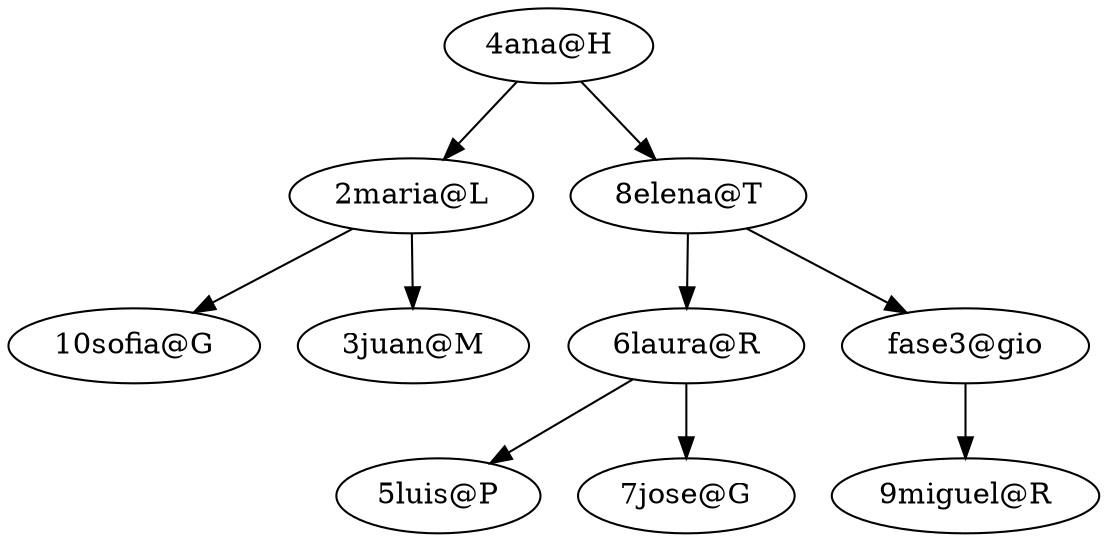 digraph G {
Nodo0x7fd31b527940[label = "4ana@H"]
Nodo0x7fd31b527940->Nodo0x7fd320d12670
Nodo0x7fd31b527940->Nodo0x7fd320d15370
Nodo0x7fd320d12670[label = "2maria@L"]
Nodo0x7fd320d12670->Nodo0x7fd320f26650
Nodo0x7fd320d12670->Nodo0x7fd320d0a550
Nodo0x7fd320f26650[label = "10sofia@G"]
Nodo0x7fd320d0a550[label = "3juan@M"]
Nodo0x7fd320d15370[label = "8elena@T"]
Nodo0x7fd320d15370->Nodo0x7fd320d07300
Nodo0x7fd320d15370->Nodo0x7fd320d09390
Nodo0x7fd320d07300[label = "6laura@R"]
Nodo0x7fd320d07300->Nodo0x7fd31b5273e0
Nodo0x7fd320d07300->Nodo0x7fd320d0a8b0
Nodo0x7fd31b5273e0[label = "5luis@P"]
Nodo0x7fd320d0a8b0[label = "7jose@G"]
Nodo0x7fd320d09390[label = "fase3@gio"]
Nodo0x7fd320d09390->Nodo0x7fd320d0a720
Nodo0x7fd320d0a720[label = "9miguel@R"]
}
